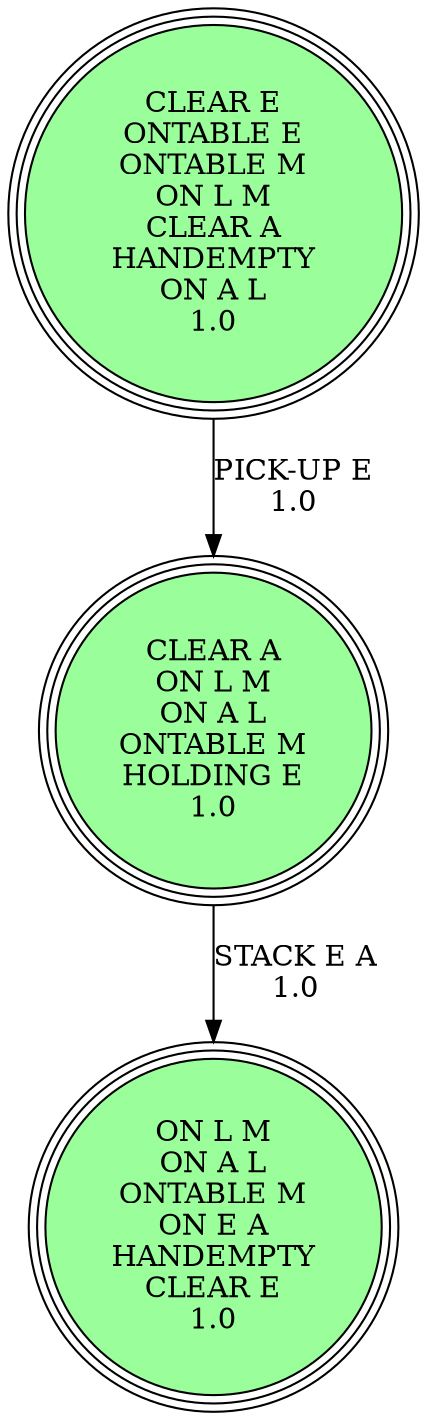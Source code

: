 digraph {
"CLEAR E\nONTABLE E\nONTABLE M\nON L M\nCLEAR A\nHANDEMPTY\nON A L\n1.0\n" -> "CLEAR A\nON L M\nON A L\nONTABLE M\nHOLDING E\n1.0\n"[label="PICK-UP E\n1.0\n"];
"CLEAR A\nON L M\nON A L\nONTABLE M\nHOLDING E\n1.0\n" -> "ON L M\nON A L\nONTABLE M\nON E A\nHANDEMPTY\nCLEAR E\n1.0\n"[label="STACK E A\n1.0\n"];
"ON L M\nON A L\nONTABLE M\nON E A\nHANDEMPTY\nCLEAR E\n1.0\n" [shape=circle, style=filled, fillcolor=palegreen1, peripheries=3];
"ON L M\nON A L\nONTABLE M\nON E A\nHANDEMPTY\nCLEAR E\n1.0\n" [shape=circle, style=filled, fillcolor=palegreen1, peripheries=3];
"CLEAR E\nONTABLE E\nONTABLE M\nON L M\nCLEAR A\nHANDEMPTY\nON A L\n1.0\n" [shape=circle, style=filled, fillcolor=palegreen1, peripheries=3];
"CLEAR A\nON L M\nON A L\nONTABLE M\nHOLDING E\n1.0\n" [shape=circle, style=filled, fillcolor=palegreen1, peripheries=3];
}

